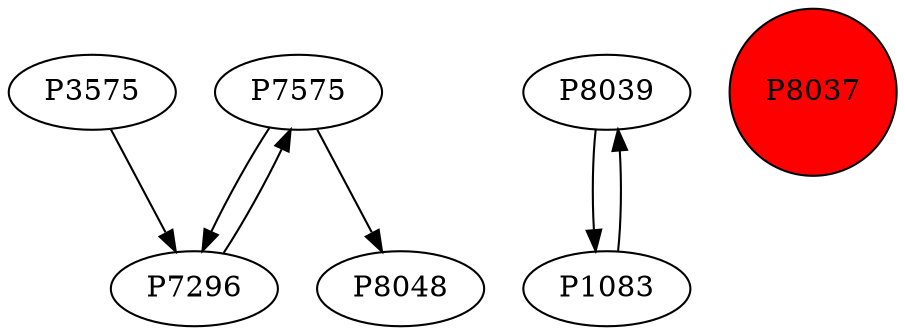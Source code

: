 digraph {
	P7575 -> P7296
	P8039 -> P1083
	P7575 -> P8048
	P1083 -> P8039
	P7296 -> P7575
	P3575 -> P7296
	P8037 [shape=circle]
	P8037 [style=filled]
	P8037 [fillcolor=red]
}